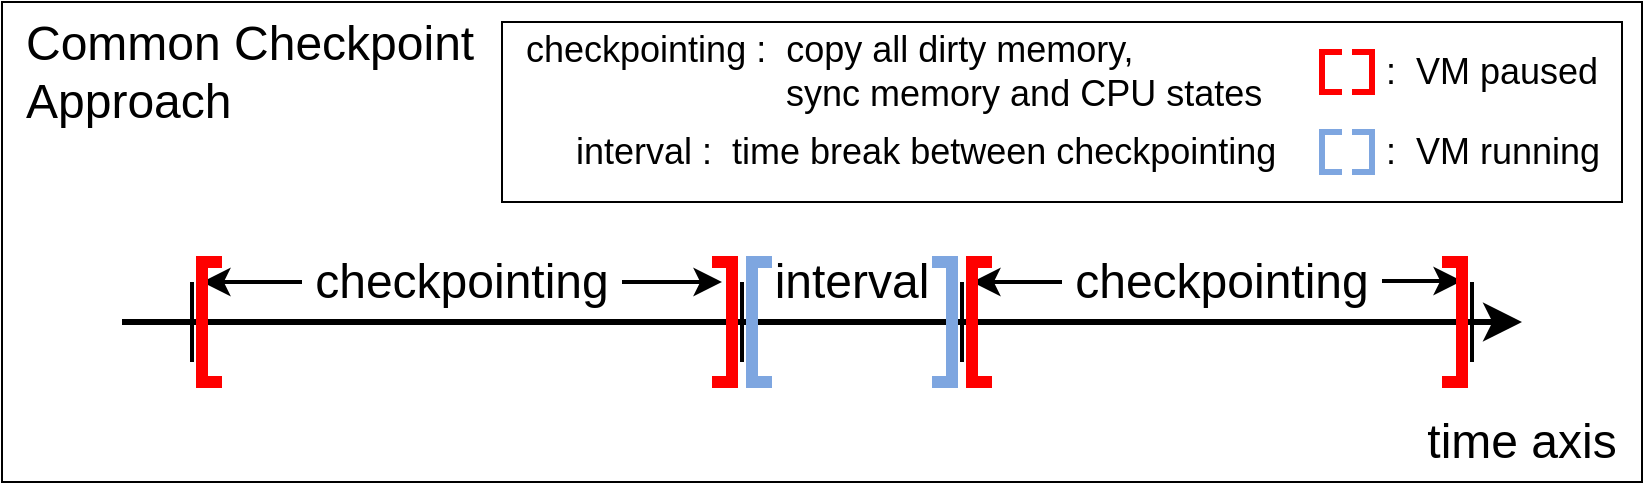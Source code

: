 <mxfile version="21.6.1" type="github">
  <diagram name="第 1 页" id="YgfxHffcge3ufa5RNAq9">
    <mxGraphModel dx="2019" dy="1156" grid="1" gridSize="10" guides="1" tooltips="1" connect="1" arrows="1" fold="1" page="1" pageScale="1" pageWidth="827" pageHeight="1169" math="0" shadow="0">
      <root>
        <mxCell id="0" />
        <mxCell id="1" parent="0" />
        <mxCell id="TUTmCWfr5Yzr8r73PsZg-1" value="" style="rounded=0;whiteSpace=wrap;html=1;" vertex="1" parent="1">
          <mxGeometry x="40" y="80" width="820" height="240" as="geometry" />
        </mxCell>
        <mxCell id="TUTmCWfr5Yzr8r73PsZg-2" value="&lt;font style=&quot;font-size: 24px;&quot;&gt;time axis&lt;/font&gt;" style="text;html=1;strokeColor=none;fillColor=none;align=center;verticalAlign=middle;whiteSpace=wrap;rounded=0;" vertex="1" parent="1">
          <mxGeometry x="740" y="280" width="120" height="40" as="geometry" />
        </mxCell>
        <mxCell id="TUTmCWfr5Yzr8r73PsZg-3" value="" style="endArrow=classic;html=1;rounded=0;endSize=10;startSize=6;strokeWidth=3;" edge="1" parent="1">
          <mxGeometry width="50" height="50" relative="1" as="geometry">
            <mxPoint x="100" y="240" as="sourcePoint" />
            <mxPoint x="800" y="240" as="targetPoint" />
          </mxGeometry>
        </mxCell>
        <mxCell id="TUTmCWfr5Yzr8r73PsZg-4" value="" style="endArrow=none;html=1;rounded=0;strokeWidth=2;" edge="1" parent="1">
          <mxGeometry width="50" height="50" relative="1" as="geometry">
            <mxPoint x="135" y="260" as="sourcePoint" />
            <mxPoint x="135" y="220" as="targetPoint" />
          </mxGeometry>
        </mxCell>
        <mxCell id="TUTmCWfr5Yzr8r73PsZg-5" value="" style="endArrow=none;html=1;rounded=0;strokeWidth=2;" edge="1" parent="1">
          <mxGeometry width="50" height="50" relative="1" as="geometry">
            <mxPoint x="410" y="260" as="sourcePoint" />
            <mxPoint x="410" y="220" as="targetPoint" />
          </mxGeometry>
        </mxCell>
        <mxCell id="TUTmCWfr5Yzr8r73PsZg-6" value="" style="endArrow=none;html=1;rounded=0;strokeWidth=2;" edge="1" parent="1">
          <mxGeometry width="50" height="50" relative="1" as="geometry">
            <mxPoint x="520" y="260" as="sourcePoint" />
            <mxPoint x="520" y="220" as="targetPoint" />
          </mxGeometry>
        </mxCell>
        <mxCell id="TUTmCWfr5Yzr8r73PsZg-7" value="" style="rounded=0;whiteSpace=wrap;html=1;" vertex="1" parent="1">
          <mxGeometry x="290" y="90" width="560" height="90" as="geometry" />
        </mxCell>
        <mxCell id="TUTmCWfr5Yzr8r73PsZg-8" value="&lt;font style=&quot;font-size: 24px;&quot;&gt;checkpointing&lt;/font&gt;" style="text;html=1;strokeColor=none;fillColor=none;align=center;verticalAlign=middle;whiteSpace=wrap;rounded=0;" vertex="1" parent="1">
          <mxGeometry x="190" y="200" width="160" height="40" as="geometry" />
        </mxCell>
        <mxCell id="TUTmCWfr5Yzr8r73PsZg-9" value="&lt;font style=&quot;font-size: 24px;&quot;&gt;Common Checkpoint Approach&lt;/font&gt;" style="text;html=1;strokeColor=none;fillColor=none;align=left;verticalAlign=middle;whiteSpace=wrap;rounded=0;" vertex="1" parent="1">
          <mxGeometry x="50" y="80" width="240" height="70" as="geometry" />
        </mxCell>
        <mxCell id="TUTmCWfr5Yzr8r73PsZg-10" value="&lt;font style=&quot;font-size: 24px;&quot;&gt;interval&lt;/font&gt;" style="text;html=1;strokeColor=none;fillColor=none;align=center;verticalAlign=middle;whiteSpace=wrap;rounded=0;" vertex="1" parent="1">
          <mxGeometry x="425" y="200" width="80" height="40" as="geometry" />
        </mxCell>
        <mxCell id="TUTmCWfr5Yzr8r73PsZg-11" value="&lt;font style=&quot;font-size: 24px;&quot;&gt;checkpointing&lt;/font&gt;" style="text;html=1;strokeColor=none;fillColor=none;align=center;verticalAlign=middle;whiteSpace=wrap;rounded=0;" vertex="1" parent="1">
          <mxGeometry x="570" y="200" width="160" height="40" as="geometry" />
        </mxCell>
        <mxCell id="TUTmCWfr5Yzr8r73PsZg-12" value="" style="endArrow=classic;html=1;rounded=0;exitX=0;exitY=0.5;exitDx=0;exitDy=0;strokeWidth=2;endSize=8;startSize=8;" edge="1" parent="1">
          <mxGeometry width="50" height="50" relative="1" as="geometry">
            <mxPoint x="190" y="220" as="sourcePoint" />
            <mxPoint x="140" y="220" as="targetPoint" />
          </mxGeometry>
        </mxCell>
        <mxCell id="TUTmCWfr5Yzr8r73PsZg-13" value="" style="endArrow=classic;html=1;rounded=0;exitX=1;exitY=0.5;exitDx=0;exitDy=0;strokeWidth=2;endSize=8;startSize=8;" edge="1" parent="1">
          <mxGeometry width="50" height="50" relative="1" as="geometry">
            <mxPoint x="350" y="220" as="sourcePoint" />
            <mxPoint x="400" y="220" as="targetPoint" />
          </mxGeometry>
        </mxCell>
        <mxCell id="TUTmCWfr5Yzr8r73PsZg-14" value="" style="endArrow=classic;html=1;rounded=0;exitX=0;exitY=0.5;exitDx=0;exitDy=0;strokeWidth=2;endSize=8;startSize=8;" edge="1" parent="1">
          <mxGeometry width="50" height="50" relative="1" as="geometry">
            <mxPoint x="570" y="220" as="sourcePoint" />
            <mxPoint x="525" y="220" as="targetPoint" />
          </mxGeometry>
        </mxCell>
        <mxCell id="TUTmCWfr5Yzr8r73PsZg-15" value="&lt;font style=&quot;font-size: 18px;&quot;&gt;&amp;nbsp; &amp;nbsp; &amp;nbsp;interval :&amp;nbsp; time break between checkpointing&lt;/font&gt;" style="text;html=1;strokeColor=none;fillColor=none;align=left;verticalAlign=middle;whiteSpace=wrap;rounded=0;" vertex="1" parent="1">
          <mxGeometry x="300" y="135" width="400" height="40" as="geometry" />
        </mxCell>
        <mxCell id="TUTmCWfr5Yzr8r73PsZg-16" value="&lt;font style=&quot;font-size: 18px;&quot;&gt;checkpointing :&amp;nbsp; copy all dirty memory,&lt;br&gt;&lt;span style=&quot;white-space: pre;&quot;&gt;&#x9;&lt;/span&gt;&lt;span style=&quot;white-space: pre;&quot;&gt;&#x9;&lt;/span&gt;&lt;span style=&quot;white-space: pre;&quot;&gt;&#x9;&lt;/span&gt;&amp;nbsp; sync memory and CPU states&lt;/font&gt;" style="text;html=1;strokeColor=none;fillColor=none;align=left;verticalAlign=middle;whiteSpace=wrap;rounded=0;" vertex="1" parent="1">
          <mxGeometry x="300" y="95" width="400" height="40" as="geometry" />
        </mxCell>
        <mxCell id="TUTmCWfr5Yzr8r73PsZg-17" value="" style="endArrow=none;html=1;rounded=0;strokeWidth=6;strokeColor=#FF0000;" edge="1" parent="1">
          <mxGeometry width="50" height="50" relative="1" as="geometry">
            <mxPoint x="150" y="270" as="sourcePoint" />
            <mxPoint x="150" y="210" as="targetPoint" />
            <Array as="points">
              <mxPoint x="140" y="270" />
              <mxPoint x="140" y="210" />
            </Array>
          </mxGeometry>
        </mxCell>
        <mxCell id="TUTmCWfr5Yzr8r73PsZg-18" value="" style="endArrow=none;html=1;rounded=0;strokeWidth=6;strokeColor=#FF0000;" edge="1" parent="1">
          <mxGeometry width="50" height="50" relative="1" as="geometry">
            <mxPoint x="535" y="270" as="sourcePoint" />
            <mxPoint x="535" y="210" as="targetPoint" />
            <Array as="points">
              <mxPoint x="525" y="270" />
              <mxPoint x="525" y="210" />
            </Array>
          </mxGeometry>
        </mxCell>
        <mxCell id="TUTmCWfr5Yzr8r73PsZg-19" value="" style="endArrow=none;html=1;rounded=0;strokeWidth=6;strokeColor=#FF0000;" edge="1" parent="1">
          <mxGeometry width="50" height="50" relative="1" as="geometry">
            <mxPoint x="395" y="270" as="sourcePoint" />
            <mxPoint x="395" y="210" as="targetPoint" />
            <Array as="points">
              <mxPoint x="405" y="270" />
              <mxPoint x="405" y="210" />
            </Array>
          </mxGeometry>
        </mxCell>
        <mxCell id="TUTmCWfr5Yzr8r73PsZg-20" value="" style="endArrow=none;html=1;rounded=0;strokeWidth=3;strokeColor=#FF0000;" edge="1" parent="1">
          <mxGeometry width="50" height="50" relative="1" as="geometry">
            <mxPoint x="710" y="125" as="sourcePoint" />
            <mxPoint x="710" y="105" as="targetPoint" />
            <Array as="points">
              <mxPoint x="700" y="125" />
              <mxPoint x="700" y="105" />
            </Array>
          </mxGeometry>
        </mxCell>
        <mxCell id="TUTmCWfr5Yzr8r73PsZg-21" value="" style="endArrow=none;html=1;rounded=0;strokeWidth=3;strokeColor=#FF0000;" edge="1" parent="1">
          <mxGeometry width="50" height="50" relative="1" as="geometry">
            <mxPoint x="715" y="125" as="sourcePoint" />
            <mxPoint x="715" y="105" as="targetPoint" />
            <Array as="points">
              <mxPoint x="725" y="125" />
              <mxPoint x="725" y="105" />
            </Array>
          </mxGeometry>
        </mxCell>
        <mxCell id="TUTmCWfr5Yzr8r73PsZg-22" value="&lt;font style=&quot;font-size: 18px;&quot;&gt;:&amp;nbsp; VM paused&lt;/font&gt;" style="text;html=1;strokeColor=none;fillColor=none;align=left;verticalAlign=middle;whiteSpace=wrap;rounded=0;" vertex="1" parent="1">
          <mxGeometry x="730" y="95" width="120" height="40" as="geometry" />
        </mxCell>
        <mxCell id="TUTmCWfr5Yzr8r73PsZg-23" value="" style="endArrow=none;html=1;rounded=0;strokeWidth=3;strokeColor=#7EA6E0;" edge="1" parent="1">
          <mxGeometry width="50" height="50" relative="1" as="geometry">
            <mxPoint x="710" y="165" as="sourcePoint" />
            <mxPoint x="710" y="145" as="targetPoint" />
            <Array as="points">
              <mxPoint x="700" y="165" />
              <mxPoint x="700" y="145" />
            </Array>
          </mxGeometry>
        </mxCell>
        <mxCell id="TUTmCWfr5Yzr8r73PsZg-24" value="" style="endArrow=none;html=1;rounded=0;strokeWidth=3;strokeColor=#7EA6E0;" edge="1" parent="1">
          <mxGeometry width="50" height="50" relative="1" as="geometry">
            <mxPoint x="715" y="165" as="sourcePoint" />
            <mxPoint x="715" y="145" as="targetPoint" />
            <Array as="points">
              <mxPoint x="725" y="165" />
              <mxPoint x="725" y="145" />
            </Array>
          </mxGeometry>
        </mxCell>
        <mxCell id="TUTmCWfr5Yzr8r73PsZg-25" value="&lt;font style=&quot;font-size: 18px;&quot;&gt;:&amp;nbsp; VM running&lt;/font&gt;" style="text;html=1;strokeColor=none;fillColor=none;align=left;verticalAlign=middle;whiteSpace=wrap;rounded=0;" vertex="1" parent="1">
          <mxGeometry x="730" y="135" width="120" height="40" as="geometry" />
        </mxCell>
        <mxCell id="TUTmCWfr5Yzr8r73PsZg-26" value="" style="endArrow=none;html=1;rounded=0;strokeWidth=6;strokeColor=#7EA6E0;" edge="1" parent="1">
          <mxGeometry width="50" height="50" relative="1" as="geometry">
            <mxPoint x="425" y="270" as="sourcePoint" />
            <mxPoint x="425" y="210" as="targetPoint" />
            <Array as="points">
              <mxPoint x="415" y="270" />
              <mxPoint x="415" y="210" />
            </Array>
          </mxGeometry>
        </mxCell>
        <mxCell id="TUTmCWfr5Yzr8r73PsZg-27" value="" style="endArrow=none;html=1;rounded=0;strokeWidth=6;strokeColor=#7EA6E0;" edge="1" parent="1">
          <mxGeometry width="50" height="50" relative="1" as="geometry">
            <mxPoint x="505" y="270" as="sourcePoint" />
            <mxPoint x="505" y="210" as="targetPoint" />
            <Array as="points">
              <mxPoint x="515" y="270" />
              <mxPoint x="515" y="210" />
            </Array>
          </mxGeometry>
        </mxCell>
        <mxCell id="TUTmCWfr5Yzr8r73PsZg-28" value="" style="endArrow=classic;html=1;rounded=0;strokeWidth=2;endSize=8;" edge="1" parent="1">
          <mxGeometry width="50" height="50" relative="1" as="geometry">
            <mxPoint x="730" y="219.5" as="sourcePoint" />
            <mxPoint x="770" y="219.5" as="targetPoint" />
          </mxGeometry>
        </mxCell>
        <mxCell id="TUTmCWfr5Yzr8r73PsZg-30" value="" style="endArrow=none;html=1;rounded=0;strokeWidth=6;strokeColor=#FF0000;" edge="1" parent="1">
          <mxGeometry width="50" height="50" relative="1" as="geometry">
            <mxPoint x="760" y="270" as="sourcePoint" />
            <mxPoint x="760" y="210" as="targetPoint" />
            <Array as="points">
              <mxPoint x="770" y="270" />
              <mxPoint x="770" y="210" />
            </Array>
          </mxGeometry>
        </mxCell>
        <mxCell id="TUTmCWfr5Yzr8r73PsZg-31" value="" style="endArrow=none;html=1;rounded=0;strokeWidth=2;" edge="1" parent="1">
          <mxGeometry width="50" height="50" relative="1" as="geometry">
            <mxPoint x="775" y="260" as="sourcePoint" />
            <mxPoint x="775" y="220" as="targetPoint" />
          </mxGeometry>
        </mxCell>
      </root>
    </mxGraphModel>
  </diagram>
</mxfile>

